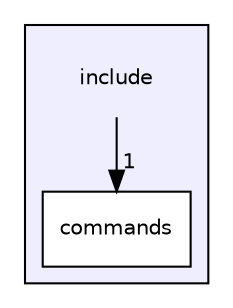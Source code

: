 digraph "include" {
  compound=true
  node [ fontsize="10", fontname="Helvetica"];
  edge [ labelfontsize="10", labelfontname="Helvetica"];
  subgraph clusterdir_d44c64559bbebec7f509842c48db8b23 {
    graph [ bgcolor="#eeeeff", pencolor="black", label="" URL="dir_d44c64559bbebec7f509842c48db8b23.html"];
    dir_d44c64559bbebec7f509842c48db8b23 [shape=plaintext label="include"];
    dir_4d4c17f10dfc67a4e6c52aa126dbc0d5 [shape=box label="commands" color="black" fillcolor="white" style="filled" URL="dir_4d4c17f10dfc67a4e6c52aa126dbc0d5.html"];
  }
  dir_d44c64559bbebec7f509842c48db8b23->dir_4d4c17f10dfc67a4e6c52aa126dbc0d5 [headlabel="1", labeldistance=1.5 headhref="dir_000000_000001.html"];
}
